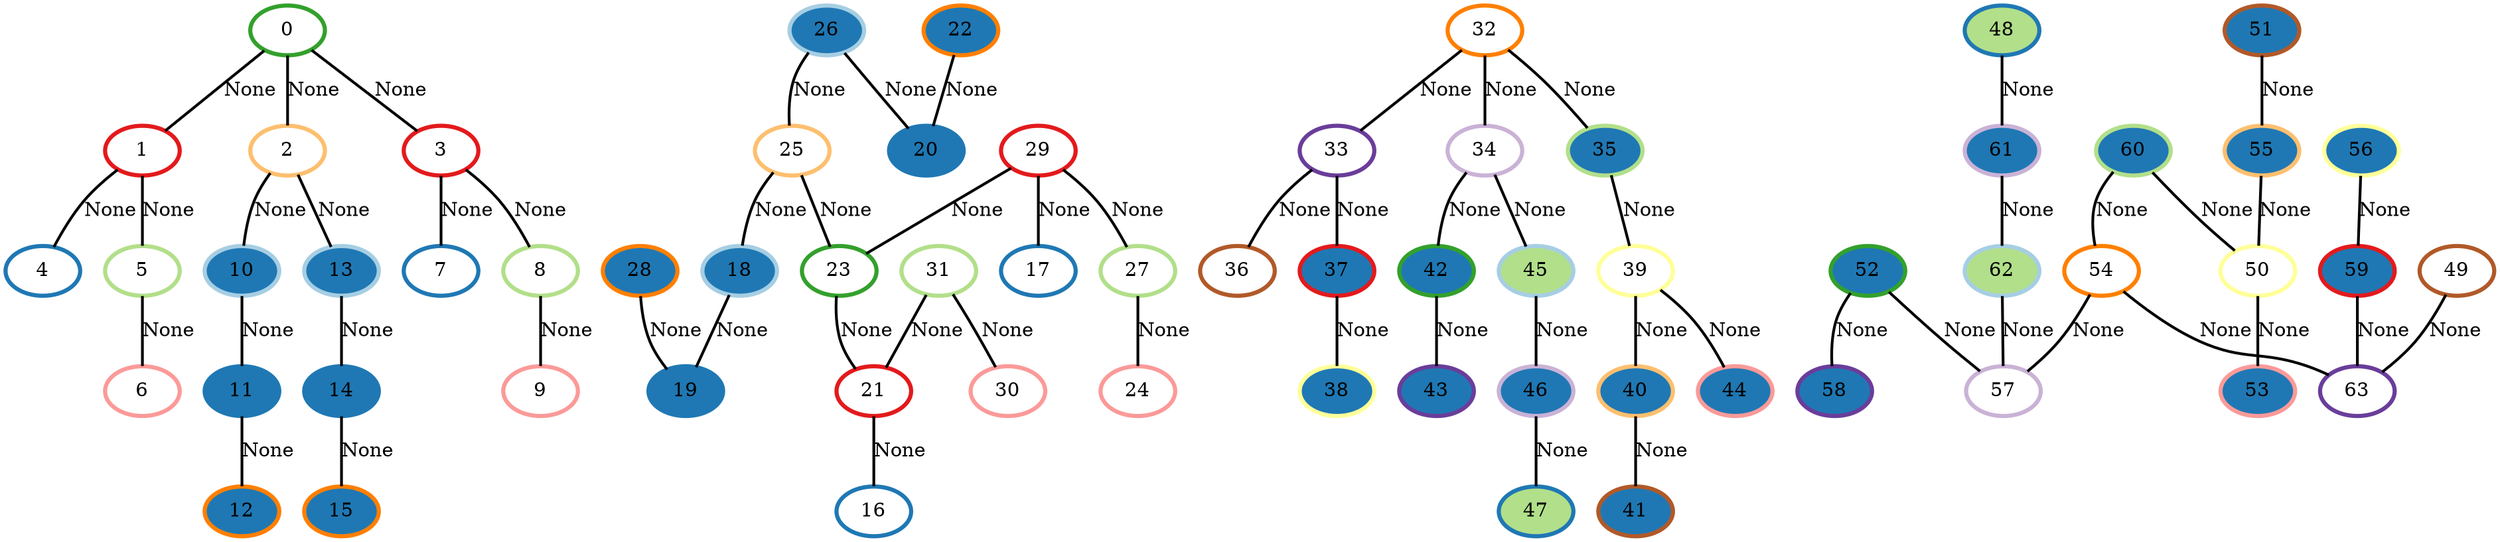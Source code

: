 graph G {
    0 [penwidth=3,label="0",color=4, colorscheme=paired12]
    1 [penwidth=3,label="1",color=6, colorscheme=paired12]
    2 [penwidth=3,label="2",color=7, colorscheme=paired12]
    3 [penwidth=3,label="3",color=6, colorscheme=paired12]
    4 [penwidth=3,label="4",color=2, colorscheme=paired12]
    5 [penwidth=3,label="5",color=3, colorscheme=paired12]
    6 [penwidth=3,label="6",color=5, colorscheme=paired12]
    7 [penwidth=3,label="7",color=2, colorscheme=paired12]
    8 [penwidth=3,label="8",color=3, colorscheme=paired12]
    9 [penwidth=3,label="9",color=5, colorscheme=paired12]
    10 [penwidth=3,label="10",color=1, colorscheme=paired12,style=filled,fillcolor=2]
    11 [penwidth=3,label="11",color=2, colorscheme=paired12,style=filled,fillcolor=2]
    12 [penwidth=3,label="12",color=8, colorscheme=paired12,style=filled,fillcolor=2]
    13 [penwidth=3,label="13",color=1, colorscheme=paired12,style=filled,fillcolor=2]
    14 [penwidth=3,label="14",color=2, colorscheme=paired12,style=filled,fillcolor=2]
    15 [penwidth=3,label="15",color=8, colorscheme=paired12,style=filled,fillcolor=2]
    16 [penwidth=3,label="16",color=2, colorscheme=paired12]
    17 [penwidth=3,label="17",color=2, colorscheme=paired12]
    18 [penwidth=3,label="18",color=1, colorscheme=paired12,style=filled,fillcolor=2]
    19 [penwidth=3,label="19",color=2, colorscheme=paired12,style=filled,fillcolor=2]
    20 [penwidth=3,label="20",color=2, colorscheme=paired12,style=filled,fillcolor=2]
    21 [penwidth=3,label="21",color=6, colorscheme=paired12]
    22 [penwidth=3,label="22",color=8, colorscheme=paired12,style=filled,fillcolor=2]
    23 [penwidth=3,label="23",color=4, colorscheme=paired12]
    24 [penwidth=3,label="24",color=5, colorscheme=paired12]
    25 [penwidth=3,label="25",color=7, colorscheme=paired12]
    26 [penwidth=3,label="26",color=1, colorscheme=paired12,style=filled,fillcolor=2]
    27 [penwidth=3,label="27",color=3, colorscheme=paired12]
    28 [penwidth=3,label="28",color=8, colorscheme=paired12,style=filled,fillcolor=2]
    29 [penwidth=3,label="29",color=6, colorscheme=paired12]
    30 [penwidth=3,label="30",color=5, colorscheme=paired12]
    31 [penwidth=3,label="31",color=3, colorscheme=paired12]
    32 [penwidth=3,label="32",color=8, colorscheme=paired12]
    33 [penwidth=3,label="33",color=10, colorscheme=paired12]
    34 [penwidth=3,label="34",color=9, colorscheme=paired12]
    35 [penwidth=3,label="35",color=3, colorscheme=paired12,style=filled,fillcolor=2]
    36 [penwidth=3,label="36",color=12, colorscheme=paired12]
    37 [penwidth=3,label="37",color=6, colorscheme=paired12,style=filled,fillcolor=2]
    38 [penwidth=3,label="38",color=11, colorscheme=paired12,style=filled,fillcolor=2]
    39 [penwidth=3,label="39",color=11, colorscheme=paired12]
    40 [penwidth=3,label="40",color=7, colorscheme=paired12,style=filled,fillcolor=2]
    41 [penwidth=3,label="41",color=12, colorscheme=paired12,style=filled,fillcolor=2]
    42 [penwidth=3,label="42",color=4, colorscheme=paired12,style=filled,fillcolor=2]
    43 [penwidth=3,label="43",color=10, colorscheme=paired12,style=filled,fillcolor=2]
    44 [penwidth=3,label="44",color=5, colorscheme=paired12,style=filled,fillcolor=2]
    45 [penwidth=3,label="45",color=1, colorscheme=paired12,style=filled,fillcolor=3]
    46 [penwidth=3,label="46",color=9, colorscheme=paired12,style=filled,fillcolor=2]
    47 [penwidth=3,label="47",color=2, colorscheme=paired12,style=filled,fillcolor=3]
    48 [penwidth=3,label="48",color=2, colorscheme=paired12,style=filled,fillcolor=3]
    49 [penwidth=3,label="49",color=12, colorscheme=paired12]
    50 [penwidth=3,label="50",color=11, colorscheme=paired12]
    51 [penwidth=3,label="51",color=12, colorscheme=paired12,style=filled,fillcolor=2]
    52 [penwidth=3,label="52",color=4, colorscheme=paired12,style=filled,fillcolor=2]
    53 [penwidth=3,label="53",color=5, colorscheme=paired12,style=filled,fillcolor=2]
    54 [penwidth=3,label="54",color=8, colorscheme=paired12]
    55 [penwidth=3,label="55",color=7, colorscheme=paired12,style=filled,fillcolor=2]
    56 [penwidth=3,label="56",color=11, colorscheme=paired12,style=filled,fillcolor=2]
    57 [penwidth=3,label="57",color=9, colorscheme=paired12]
    58 [penwidth=3,label="58",color=10, colorscheme=paired12,style=filled,fillcolor=2]
    59 [penwidth=3,label="59",color=6, colorscheme=paired12,style=filled,fillcolor=2]
    60 [penwidth=3,label="60",color=3, colorscheme=paired12,style=filled,fillcolor=2]
    61 [penwidth=3,label="61",color=9, colorscheme=paired12,style=filled,fillcolor=2]
    62 [penwidth=3,label="62",color=1, colorscheme=paired12,style=filled,fillcolor=3]
    63 [penwidth=3,label="63",color=10, colorscheme=paired12]

    0--1 [penwidth=2,label="None"]
    1--4 [penwidth=2,label="None"]
    1--5 [penwidth=2,label="None"]
    5--6 [penwidth=2,label="None"]
    0--2 [penwidth=2,label="None"]
    2--10 [penwidth=2,label="None"]
    2--13 [penwidth=2,label="None"]
    10--11 [penwidth=2,label="None"]
    11--12 [penwidth=2,label="None"]
    13--14 [penwidth=2,label="None"]
    14--15 [penwidth=2,label="None"]
    0--3 [penwidth=2,label="None"]
    3--7 [penwidth=2,label="None"]
    3--8 [penwidth=2,label="None"]
    8--9 [penwidth=2,label="None"]
    29--17 [penwidth=2,label="None"]
    28--19 [penwidth=2,label="None"]
    26--25 [penwidth=2,label="None"]
    26--20 [penwidth=2,label="None"]
    22--20 [penwidth=2,label="None"]
    29--27 [penwidth=2,label="None"]
    31--30 [penwidth=2,label="None"]
    25--18 [penwidth=2,label="None"]
    31--21 [penwidth=2,label="None"]
    25--23 [penwidth=2,label="None"]
    27--24 [penwidth=2,label="None"]
    23--21 [penwidth=2,label="None"]
    18--19 [penwidth=2,label="None"]
    21--16 [penwidth=2,label="None"]
    29--23 [penwidth=2,label="None"]
    32--33 [penwidth=2,label="None"]
    33--36 [penwidth=2,label="None"]
    33--37 [penwidth=2,label="None"]
    37--38 [penwidth=2,label="None"]
    32--34 [penwidth=2,label="None"]
    34--42 [penwidth=2,label="None"]
    34--45 [penwidth=2,label="None"]
    42--43 [penwidth=2,label="None"]
    45--46 [penwidth=2,label="None"]
    46--47 [penwidth=2,label="None"]
    32--35 [penwidth=2,label="None"]
    35--39 [penwidth=2,label="None"]
    39--40 [penwidth=2,label="None"]
    39--44 [penwidth=2,label="None"]
    40--41 [penwidth=2,label="None"]
    48--61 [penwidth=2,label="None"]
    49--63 [penwidth=2,label="None"]
    60--54 [penwidth=2,label="None"]
    50--53 [penwidth=2,label="None"]
    61--62 [penwidth=2,label="None"]
    51--55 [penwidth=2,label="None"]
    60--50 [penwidth=2,label="None"]
    62--57 [penwidth=2,label="None"]
    56--59 [penwidth=2,label="None"]
    54--57 [penwidth=2,label="None"]
    59--63 [penwidth=2,label="None"]
    52--58 [penwidth=2,label="None"]
    54--63 [penwidth=2,label="None"]
    52--57 [penwidth=2,label="None"]
    55--50 [penwidth=2,label="None"]
}